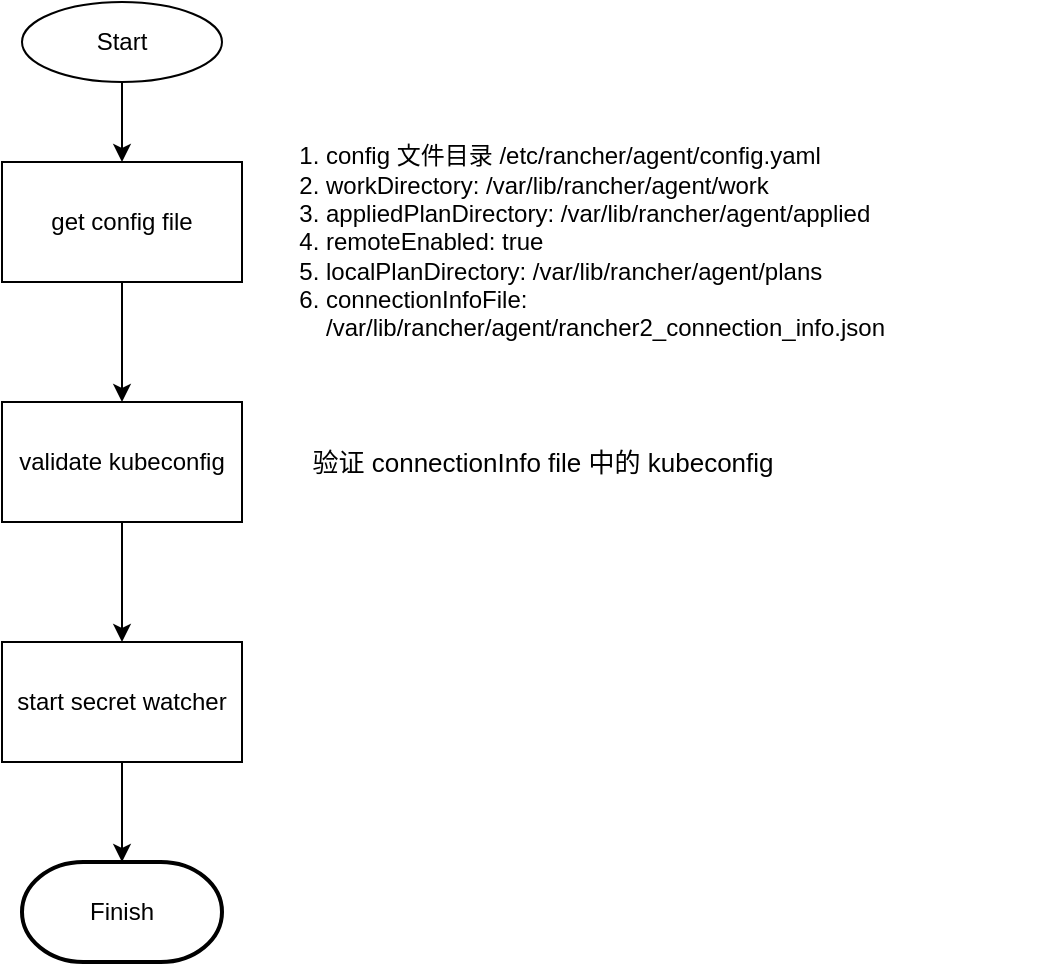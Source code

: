 <mxfile version="28.2.5">
  <diagram name="第 1 页" id="AM9eF5ogwX_ygMOq-xcs">
    <mxGraphModel dx="1426" dy="840" grid="1" gridSize="10" guides="1" tooltips="1" connect="1" arrows="1" fold="1" page="1" pageScale="1" pageWidth="827" pageHeight="1169" math="0" shadow="0">
      <root>
        <mxCell id="0" />
        <mxCell id="1" parent="0" />
        <mxCell id="rDZwp7cy9u6FYm0BeWe7-4" value="" style="edgeStyle=orthogonalEdgeStyle;rounded=0;orthogonalLoop=1;jettySize=auto;html=1;" edge="1" parent="1" source="rDZwp7cy9u6FYm0BeWe7-1" target="rDZwp7cy9u6FYm0BeWe7-2">
          <mxGeometry relative="1" as="geometry" />
        </mxCell>
        <mxCell id="rDZwp7cy9u6FYm0BeWe7-1" value="Start" style="ellipse;whiteSpace=wrap;html=1;" vertex="1" parent="1">
          <mxGeometry x="130" y="80" width="100" height="40" as="geometry" />
        </mxCell>
        <mxCell id="rDZwp7cy9u6FYm0BeWe7-6" value="" style="edgeStyle=orthogonalEdgeStyle;rounded=0;orthogonalLoop=1;jettySize=auto;html=1;" edge="1" parent="1" source="rDZwp7cy9u6FYm0BeWe7-2" target="rDZwp7cy9u6FYm0BeWe7-5">
          <mxGeometry relative="1" as="geometry" />
        </mxCell>
        <mxCell id="rDZwp7cy9u6FYm0BeWe7-2" value="get config file" style="rounded=0;whiteSpace=wrap;html=1;" vertex="1" parent="1">
          <mxGeometry x="120" y="160" width="120" height="60" as="geometry" />
        </mxCell>
        <mxCell id="rDZwp7cy9u6FYm0BeWe7-3" value="&lt;ol&gt;&lt;li&gt;config 文件目录 /etc/rancher/agent/config.yaml&lt;/li&gt;&lt;li&gt;workDirectory: /var/lib/rancher/agent/work&lt;/li&gt;&lt;li&gt;appliedPlanDirectory: /var/lib/rancher/agent/applied&lt;/li&gt;&lt;li&gt;remoteEnabled: true&lt;/li&gt;&lt;li&gt;localPlanDirectory: /var/lib/rancher/agent/plans&lt;/li&gt;&lt;li&gt;connectionInfoFile: /var/lib/rancher/agent/rancher2_connection_info.json&lt;/li&gt;&lt;/ol&gt;" style="text;strokeColor=none;fillColor=none;html=1;whiteSpace=wrap;verticalAlign=middle;overflow=hidden;" vertex="1" parent="1">
          <mxGeometry x="240" y="130" width="406" height="140" as="geometry" />
        </mxCell>
        <mxCell id="rDZwp7cy9u6FYm0BeWe7-9" value="" style="edgeStyle=orthogonalEdgeStyle;rounded=0;orthogonalLoop=1;jettySize=auto;html=1;" edge="1" parent="1" source="rDZwp7cy9u6FYm0BeWe7-5" target="rDZwp7cy9u6FYm0BeWe7-8">
          <mxGeometry relative="1" as="geometry" />
        </mxCell>
        <mxCell id="rDZwp7cy9u6FYm0BeWe7-5" value="validate kubeconfig" style="rounded=0;whiteSpace=wrap;html=1;" vertex="1" parent="1">
          <mxGeometry x="120" y="280" width="120" height="60" as="geometry" />
        </mxCell>
        <mxCell id="rDZwp7cy9u6FYm0BeWe7-7" value="验证 connectionInfo file 中的 kubeconfig" style="text;strokeColor=none;fillColor=none;html=1;fontSize=13;fontStyle=0;verticalAlign=middle;align=center;" vertex="1" parent="1">
          <mxGeometry x="340" y="290" width="100" height="40" as="geometry" />
        </mxCell>
        <mxCell id="rDZwp7cy9u6FYm0BeWe7-11" value="" style="edgeStyle=orthogonalEdgeStyle;rounded=0;orthogonalLoop=1;jettySize=auto;html=1;" edge="1" parent="1" source="rDZwp7cy9u6FYm0BeWe7-8" target="rDZwp7cy9u6FYm0BeWe7-10">
          <mxGeometry relative="1" as="geometry" />
        </mxCell>
        <mxCell id="rDZwp7cy9u6FYm0BeWe7-8" value="start secret watcher" style="rounded=0;whiteSpace=wrap;html=1;" vertex="1" parent="1">
          <mxGeometry x="120" y="400" width="120" height="60" as="geometry" />
        </mxCell>
        <mxCell id="rDZwp7cy9u6FYm0BeWe7-10" value="Finish" style="strokeWidth=2;html=1;shape=mxgraph.flowchart.terminator;whiteSpace=wrap;" vertex="1" parent="1">
          <mxGeometry x="130" y="510" width="100" height="50" as="geometry" />
        </mxCell>
      </root>
    </mxGraphModel>
  </diagram>
</mxfile>

